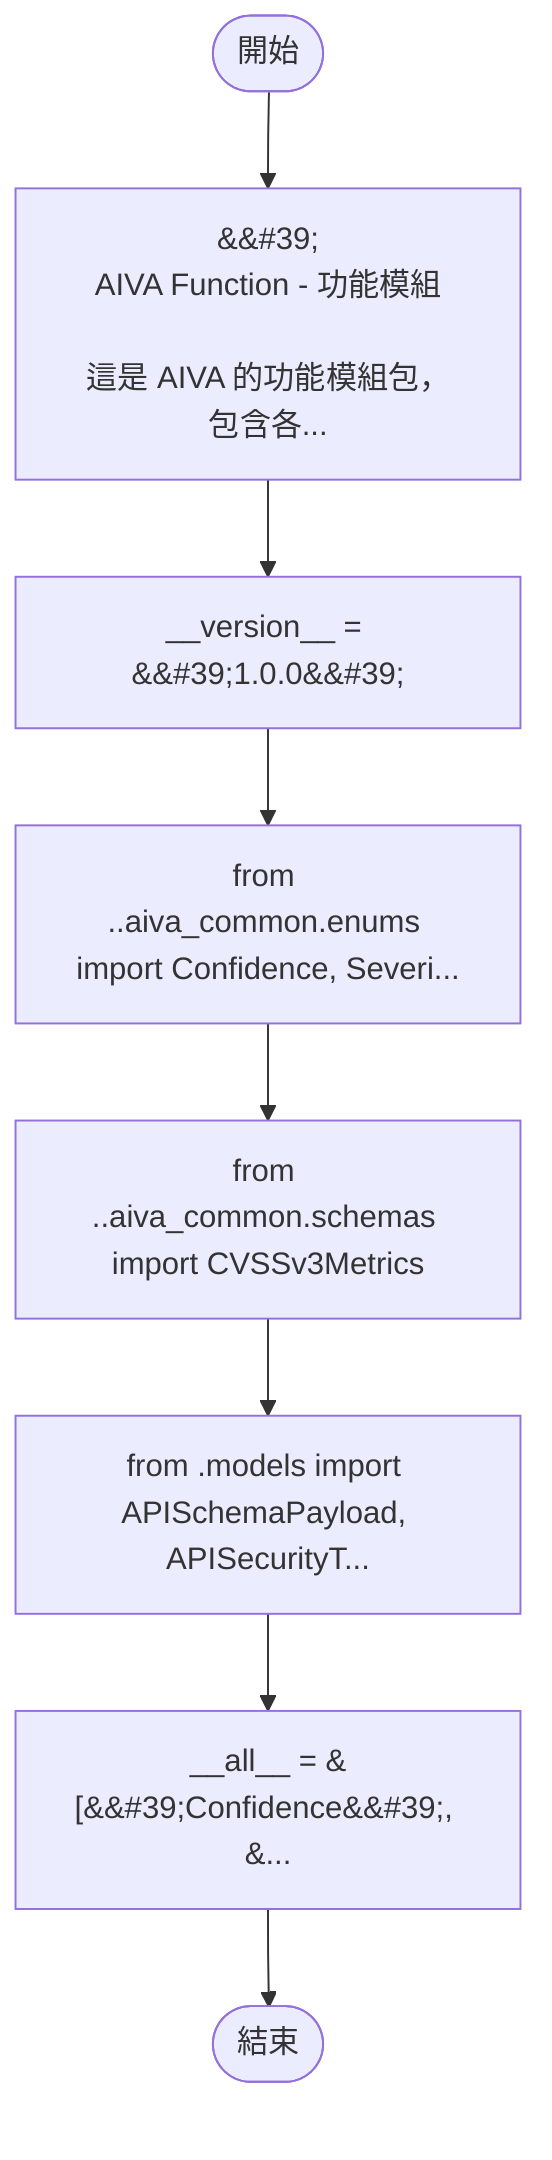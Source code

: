 flowchart TB
    n1([開始])
    n2([結束])
    n3[&amp;&#35;39;\nAIVA Function - 功能模組\n\n這是 AIVA 的功能模組包，包含各...]
    n4[__version__ = &amp;&#35;39;1.0.0&amp;&#35;39;]
    n5[from ..aiva_common.enums import Confidence, Severi...]
    n6[from ..aiva_common.schemas import CVSSv3Metrics]
    n7[from .models import APISchemaPayload, APISecurityT...]
    n8[__all__ = &#91;&amp;&#35;39;Confidence&amp;&#35;39;, &amp...]
    n1 --> n3
    n3 --> n4
    n4 --> n5
    n5 --> n6
    n6 --> n7
    n7 --> n8
    n8 --> n2